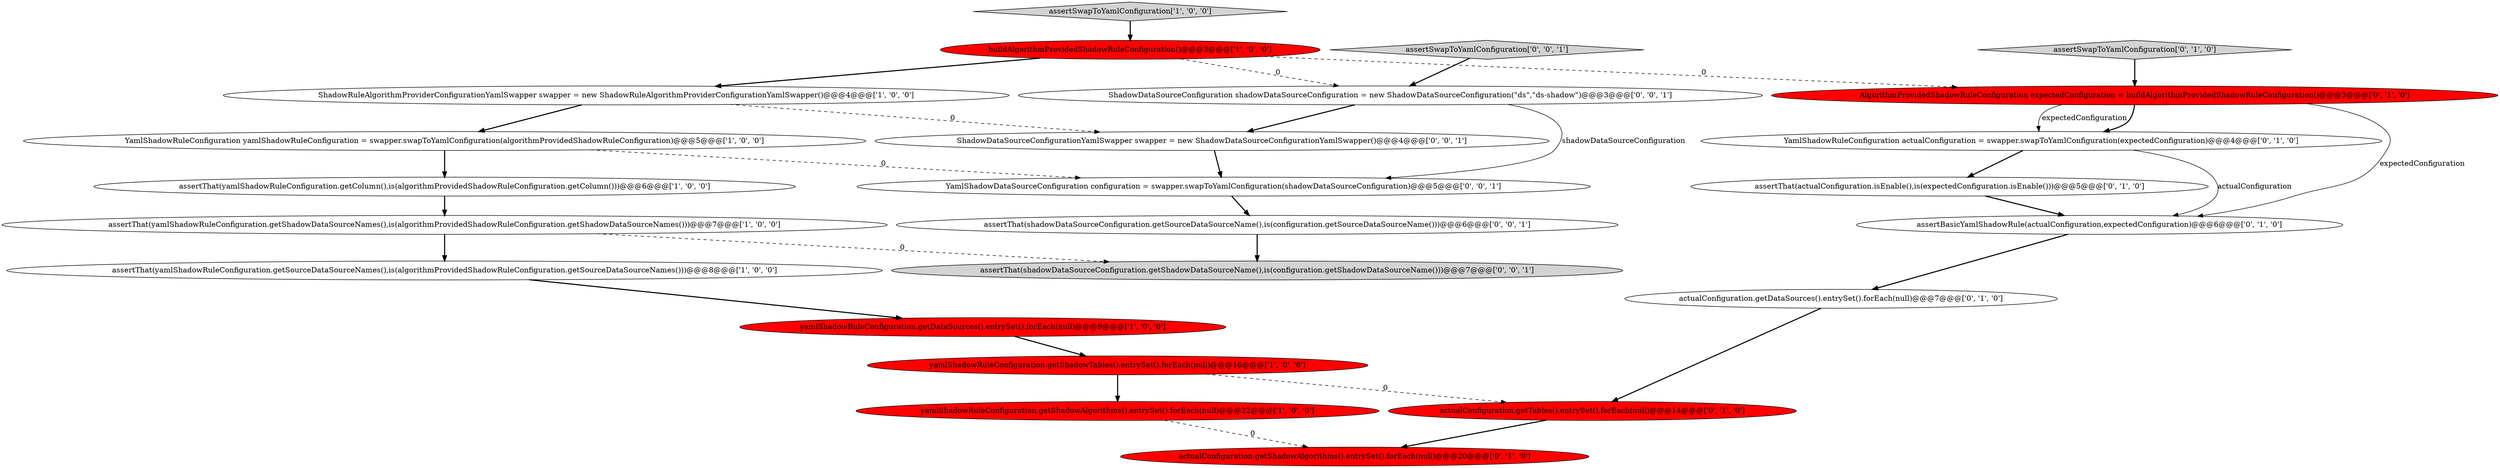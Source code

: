 digraph {
20 [style = filled, label = "assertSwapToYamlConfiguration['0', '0', '1']", fillcolor = lightgray, shape = diamond image = "AAA0AAABBB3BBB"];
16 [style = filled, label = "assertSwapToYamlConfiguration['0', '1', '0']", fillcolor = lightgray, shape = diamond image = "AAA0AAABBB2BBB"];
0 [style = filled, label = "yamlShadowRuleConfiguration.getDataSources().entrySet().forEach(null)@@@9@@@['1', '0', '0']", fillcolor = red, shape = ellipse image = "AAA1AAABBB1BBB"];
21 [style = filled, label = "ShadowDataSourceConfiguration shadowDataSourceConfiguration = new ShadowDataSourceConfiguration(\"ds\",\"ds-shadow\")@@@3@@@['0', '0', '1']", fillcolor = white, shape = ellipse image = "AAA0AAABBB3BBB"];
18 [style = filled, label = "YamlShadowDataSourceConfiguration configuration = swapper.swapToYamlConfiguration(shadowDataSourceConfiguration)@@@5@@@['0', '0', '1']", fillcolor = white, shape = ellipse image = "AAA0AAABBB3BBB"];
2 [style = filled, label = "ShadowRuleAlgorithmProviderConfigurationYamlSwapper swapper = new ShadowRuleAlgorithmProviderConfigurationYamlSwapper()@@@4@@@['1', '0', '0']", fillcolor = white, shape = ellipse image = "AAA0AAABBB1BBB"];
17 [style = filled, label = "actualConfiguration.getTables().entrySet().forEach(null)@@@14@@@['0', '1', '0']", fillcolor = red, shape = ellipse image = "AAA1AAABBB2BBB"];
9 [style = filled, label = "assertSwapToYamlConfiguration['1', '0', '0']", fillcolor = lightgray, shape = diamond image = "AAA0AAABBB1BBB"];
1 [style = filled, label = "buildAlgorithmProvidedShadowRuleConfiguration()@@@3@@@['1', '0', '0']", fillcolor = red, shape = ellipse image = "AAA1AAABBB1BBB"];
13 [style = filled, label = "actualConfiguration.getDataSources().entrySet().forEach(null)@@@7@@@['0', '1', '0']", fillcolor = white, shape = ellipse image = "AAA0AAABBB2BBB"];
7 [style = filled, label = "yamlShadowRuleConfiguration.getShadowTables().entrySet().forEach(null)@@@16@@@['1', '0', '0']", fillcolor = red, shape = ellipse image = "AAA1AAABBB1BBB"];
15 [style = filled, label = "AlgorithmProvidedShadowRuleConfiguration expectedConfiguration = buildAlgorithmProvidedShadowRuleConfiguration()@@@3@@@['0', '1', '0']", fillcolor = red, shape = ellipse image = "AAA1AAABBB2BBB"];
14 [style = filled, label = "actualConfiguration.getShadowAlgorithms().entrySet().forEach(null)@@@20@@@['0', '1', '0']", fillcolor = red, shape = ellipse image = "AAA1AAABBB2BBB"];
3 [style = filled, label = "assertThat(yamlShadowRuleConfiguration.getShadowDataSourceNames(),is(algorithmProvidedShadowRuleConfiguration.getShadowDataSourceNames()))@@@7@@@['1', '0', '0']", fillcolor = white, shape = ellipse image = "AAA0AAABBB1BBB"];
5 [style = filled, label = "yamlShadowRuleConfiguration.getShadowAlgorithms().entrySet().forEach(null)@@@22@@@['1', '0', '0']", fillcolor = red, shape = ellipse image = "AAA1AAABBB1BBB"];
12 [style = filled, label = "YamlShadowRuleConfiguration actualConfiguration = swapper.swapToYamlConfiguration(expectedConfiguration)@@@4@@@['0', '1', '0']", fillcolor = white, shape = ellipse image = "AAA0AAABBB2BBB"];
6 [style = filled, label = "assertThat(yamlShadowRuleConfiguration.getSourceDataSourceNames(),is(algorithmProvidedShadowRuleConfiguration.getSourceDataSourceNames()))@@@8@@@['1', '0', '0']", fillcolor = white, shape = ellipse image = "AAA0AAABBB1BBB"];
19 [style = filled, label = "assertThat(shadowDataSourceConfiguration.getShadowDataSourceName(),is(configuration.getShadowDataSourceName()))@@@7@@@['0', '0', '1']", fillcolor = lightgray, shape = ellipse image = "AAA0AAABBB3BBB"];
10 [style = filled, label = "assertBasicYamlShadowRule(actualConfiguration,expectedConfiguration)@@@6@@@['0', '1', '0']", fillcolor = white, shape = ellipse image = "AAA0AAABBB2BBB"];
22 [style = filled, label = "assertThat(shadowDataSourceConfiguration.getSourceDataSourceName(),is(configuration.getSourceDataSourceName()))@@@6@@@['0', '0', '1']", fillcolor = white, shape = ellipse image = "AAA0AAABBB3BBB"];
4 [style = filled, label = "YamlShadowRuleConfiguration yamlShadowRuleConfiguration = swapper.swapToYamlConfiguration(algorithmProvidedShadowRuleConfiguration)@@@5@@@['1', '0', '0']", fillcolor = white, shape = ellipse image = "AAA0AAABBB1BBB"];
23 [style = filled, label = "ShadowDataSourceConfigurationYamlSwapper swapper = new ShadowDataSourceConfigurationYamlSwapper()@@@4@@@['0', '0', '1']", fillcolor = white, shape = ellipse image = "AAA0AAABBB3BBB"];
8 [style = filled, label = "assertThat(yamlShadowRuleConfiguration.getColumn(),is(algorithmProvidedShadowRuleConfiguration.getColumn()))@@@6@@@['1', '0', '0']", fillcolor = white, shape = ellipse image = "AAA0AAABBB1BBB"];
11 [style = filled, label = "assertThat(actualConfiguration.isEnable(),is(expectedConfiguration.isEnable()))@@@5@@@['0', '1', '0']", fillcolor = white, shape = ellipse image = "AAA0AAABBB2BBB"];
2->23 [style = dashed, label="0"];
4->18 [style = dashed, label="0"];
16->15 [style = bold, label=""];
5->14 [style = dashed, label="0"];
22->19 [style = bold, label=""];
7->17 [style = dashed, label="0"];
1->15 [style = dashed, label="0"];
15->10 [style = solid, label="expectedConfiguration"];
8->3 [style = bold, label=""];
12->11 [style = bold, label=""];
3->6 [style = bold, label=""];
6->0 [style = bold, label=""];
1->21 [style = dashed, label="0"];
2->4 [style = bold, label=""];
15->12 [style = solid, label="expectedConfiguration"];
0->7 [style = bold, label=""];
3->19 [style = dashed, label="0"];
20->21 [style = bold, label=""];
12->10 [style = solid, label="actualConfiguration"];
13->17 [style = bold, label=""];
7->5 [style = bold, label=""];
18->22 [style = bold, label=""];
10->13 [style = bold, label=""];
17->14 [style = bold, label=""];
11->10 [style = bold, label=""];
4->8 [style = bold, label=""];
1->2 [style = bold, label=""];
15->12 [style = bold, label=""];
9->1 [style = bold, label=""];
23->18 [style = bold, label=""];
21->18 [style = solid, label="shadowDataSourceConfiguration"];
21->23 [style = bold, label=""];
}
